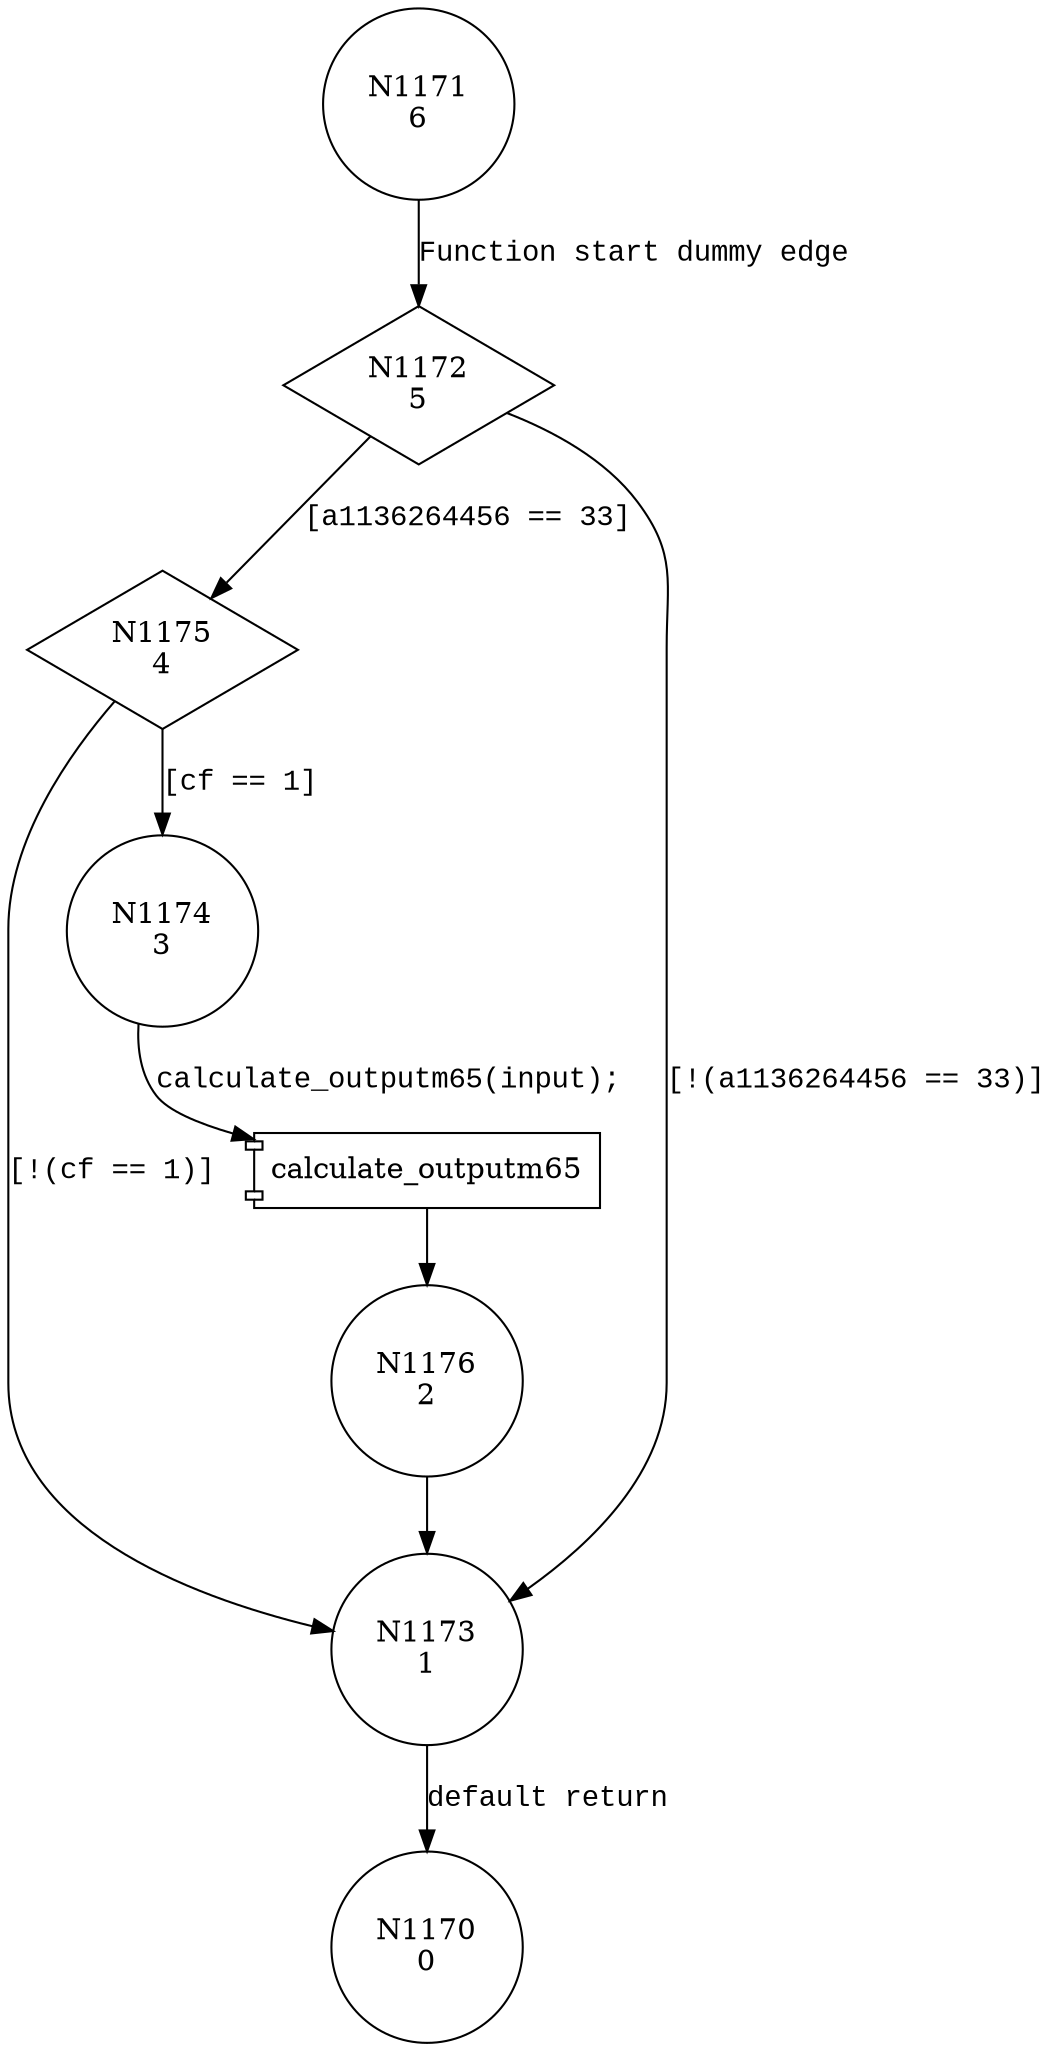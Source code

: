 digraph calculate_outputm7 {
1171 [shape="circle" label="N1171\n6"]
1172 [shape="diamond" label="N1172\n5"]
1175 [shape="diamond" label="N1175\n4"]
1173 [shape="circle" label="N1173\n1"]
1170 [shape="circle" label="N1170\n0"]
1174 [shape="circle" label="N1174\n3"]
1176 [shape="circle" label="N1176\n2"]
1171 -> 1172 [label="Function start dummy edge" fontname="Courier New"]
1172 -> 1175 [label="[a1136264456 == 33]" fontname="Courier New"]
1172 -> 1173 [label="[!(a1136264456 == 33)]" fontname="Courier New"]
1173 -> 1170 [label="default return" fontname="Courier New"]
1175 -> 1174 [label="[cf == 1]" fontname="Courier New"]
1175 -> 1173 [label="[!(cf == 1)]" fontname="Courier New"]
100209 [shape="component" label="calculate_outputm65"]
1174 -> 100209 [label="calculate_outputm65(input);" fontname="Courier New"]
100209 -> 1176 [label="" fontname="Courier New"]
1176 -> 1173 [label="" fontname="Courier New"]
}